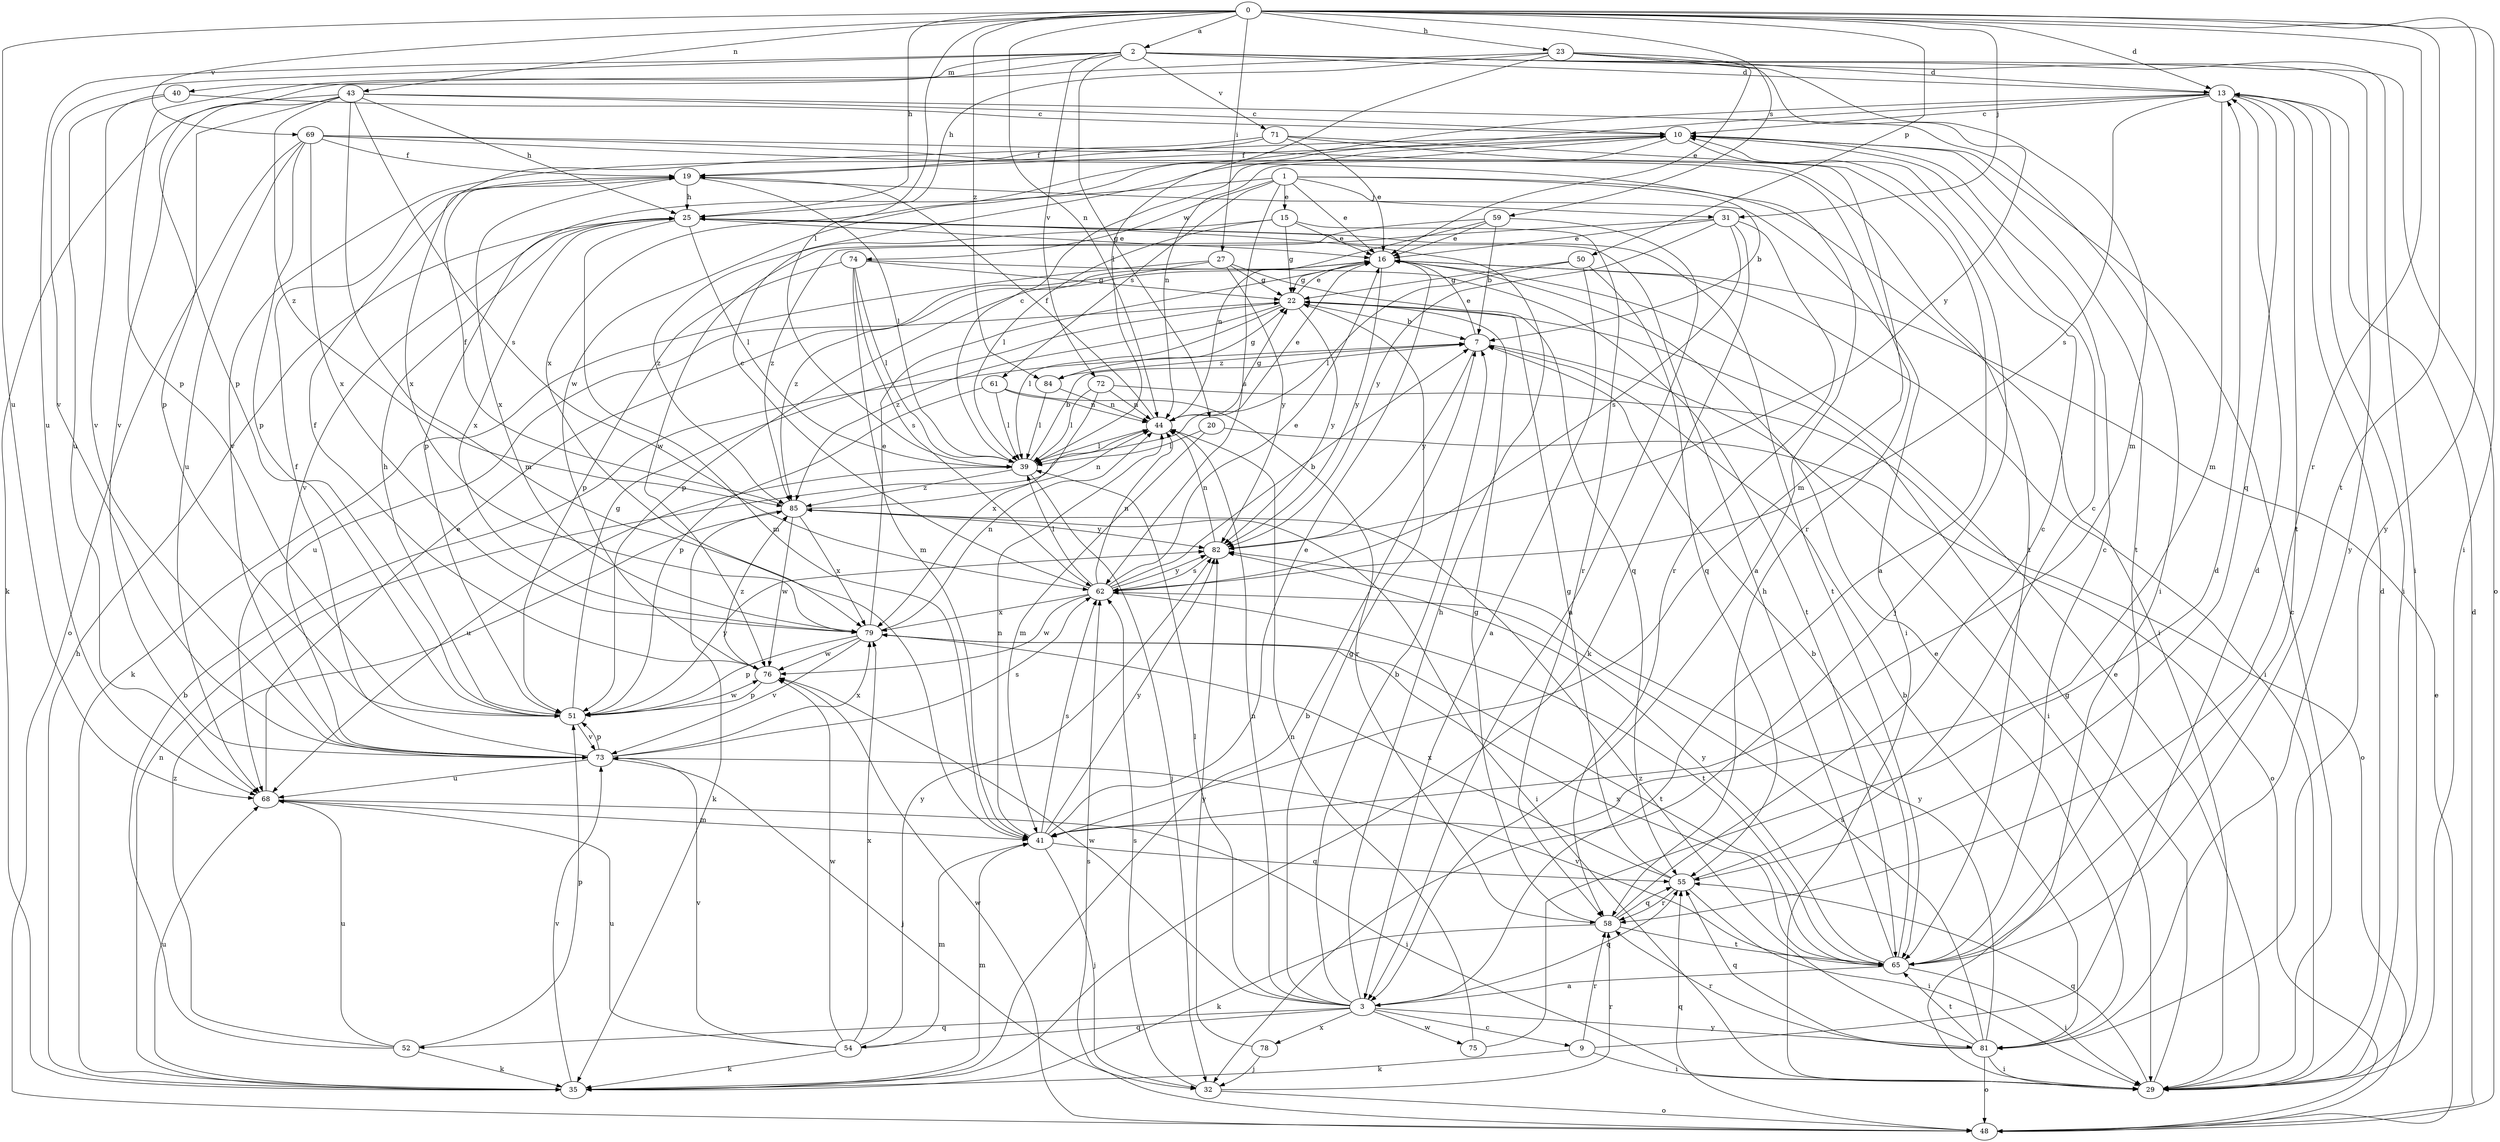strict digraph  {
0;
1;
2;
3;
7;
9;
10;
13;
15;
16;
19;
20;
22;
23;
25;
27;
29;
31;
32;
35;
39;
40;
41;
43;
44;
48;
50;
51;
52;
54;
55;
58;
59;
61;
62;
65;
68;
69;
71;
72;
73;
74;
75;
76;
78;
79;
81;
82;
84;
85;
0 -> 2  [label=a];
0 -> 13  [label=d];
0 -> 23  [label=h];
0 -> 25  [label=h];
0 -> 27  [label=i];
0 -> 29  [label=i];
0 -> 31  [label=j];
0 -> 39  [label=l];
0 -> 43  [label=n];
0 -> 44  [label=n];
0 -> 50  [label=p];
0 -> 58  [label=r];
0 -> 59  [label=s];
0 -> 65  [label=t];
0 -> 68  [label=u];
0 -> 69  [label=v];
0 -> 81  [label=y];
0 -> 84  [label=z];
1 -> 7  [label=b];
1 -> 15  [label=e];
1 -> 16  [label=e];
1 -> 29  [label=i];
1 -> 31  [label=j];
1 -> 51  [label=p];
1 -> 61  [label=s];
1 -> 62  [label=s];
1 -> 74  [label=w];
2 -> 13  [label=d];
2 -> 20  [label=g];
2 -> 29  [label=i];
2 -> 40  [label=m];
2 -> 48  [label=o];
2 -> 51  [label=p];
2 -> 68  [label=u];
2 -> 71  [label=v];
2 -> 72  [label=v];
2 -> 73  [label=v];
2 -> 81  [label=y];
3 -> 7  [label=b];
3 -> 9  [label=c];
3 -> 22  [label=g];
3 -> 25  [label=h];
3 -> 39  [label=l];
3 -> 44  [label=n];
3 -> 52  [label=q];
3 -> 54  [label=q];
3 -> 55  [label=q];
3 -> 75  [label=w];
3 -> 76  [label=w];
3 -> 78  [label=x];
3 -> 81  [label=y];
7 -> 16  [label=e];
7 -> 29  [label=i];
7 -> 82  [label=y];
7 -> 84  [label=z];
9 -> 13  [label=d];
9 -> 29  [label=i];
9 -> 35  [label=k];
9 -> 58  [label=r];
10 -> 19  [label=f];
10 -> 32  [label=j];
10 -> 44  [label=n];
10 -> 65  [label=t];
10 -> 73  [label=v];
13 -> 10  [label=c];
13 -> 29  [label=i];
13 -> 41  [label=m];
13 -> 55  [label=q];
13 -> 62  [label=s];
13 -> 65  [label=t];
13 -> 76  [label=w];
13 -> 79  [label=x];
15 -> 16  [label=e];
15 -> 22  [label=g];
15 -> 39  [label=l];
15 -> 58  [label=r];
15 -> 85  [label=z];
16 -> 22  [label=g];
16 -> 29  [label=i];
16 -> 51  [label=p];
16 -> 82  [label=y];
19 -> 25  [label=h];
19 -> 29  [label=i];
19 -> 39  [label=l];
19 -> 79  [label=x];
20 -> 39  [label=l];
20 -> 41  [label=m];
20 -> 48  [label=o];
22 -> 7  [label=b];
22 -> 16  [label=e];
22 -> 39  [label=l];
22 -> 68  [label=u];
22 -> 82  [label=y];
22 -> 85  [label=z];
23 -> 13  [label=d];
23 -> 16  [label=e];
23 -> 25  [label=h];
23 -> 39  [label=l];
23 -> 41  [label=m];
23 -> 51  [label=p];
23 -> 82  [label=y];
25 -> 16  [label=e];
25 -> 39  [label=l];
25 -> 41  [label=m];
25 -> 65  [label=t];
25 -> 73  [label=v];
25 -> 79  [label=x];
27 -> 22  [label=g];
27 -> 35  [label=k];
27 -> 55  [label=q];
27 -> 82  [label=y];
27 -> 85  [label=z];
29 -> 10  [label=c];
29 -> 13  [label=d];
29 -> 16  [label=e];
29 -> 22  [label=g];
29 -> 55  [label=q];
31 -> 16  [label=e];
31 -> 35  [label=k];
31 -> 58  [label=r];
31 -> 62  [label=s];
31 -> 82  [label=y];
31 -> 85  [label=z];
32 -> 48  [label=o];
32 -> 58  [label=r];
32 -> 62  [label=s];
35 -> 7  [label=b];
35 -> 25  [label=h];
35 -> 41  [label=m];
35 -> 44  [label=n];
35 -> 68  [label=u];
35 -> 73  [label=v];
39 -> 7  [label=b];
39 -> 10  [label=c];
39 -> 32  [label=j];
39 -> 68  [label=u];
39 -> 85  [label=z];
40 -> 10  [label=c];
40 -> 68  [label=u];
40 -> 73  [label=v];
41 -> 16  [label=e];
41 -> 32  [label=j];
41 -> 44  [label=n];
41 -> 55  [label=q];
41 -> 62  [label=s];
41 -> 82  [label=y];
43 -> 10  [label=c];
43 -> 25  [label=h];
43 -> 29  [label=i];
43 -> 35  [label=k];
43 -> 41  [label=m];
43 -> 51  [label=p];
43 -> 62  [label=s];
43 -> 73  [label=v];
43 -> 85  [label=z];
44 -> 16  [label=e];
44 -> 19  [label=f];
44 -> 22  [label=g];
44 -> 39  [label=l];
48 -> 13  [label=d];
48 -> 16  [label=e];
48 -> 55  [label=q];
48 -> 62  [label=s];
48 -> 76  [label=w];
50 -> 3  [label=a];
50 -> 22  [label=g];
50 -> 39  [label=l];
50 -> 55  [label=q];
51 -> 22  [label=g];
51 -> 25  [label=h];
51 -> 73  [label=v];
51 -> 76  [label=w];
51 -> 82  [label=y];
52 -> 7  [label=b];
52 -> 35  [label=k];
52 -> 51  [label=p];
52 -> 68  [label=u];
52 -> 85  [label=z];
54 -> 35  [label=k];
54 -> 41  [label=m];
54 -> 68  [label=u];
54 -> 73  [label=v];
54 -> 76  [label=w];
54 -> 79  [label=x];
54 -> 82  [label=y];
55 -> 10  [label=c];
55 -> 22  [label=g];
55 -> 29  [label=i];
55 -> 58  [label=r];
55 -> 79  [label=x];
58 -> 10  [label=c];
58 -> 22  [label=g];
58 -> 35  [label=k];
58 -> 55  [label=q];
58 -> 65  [label=t];
59 -> 3  [label=a];
59 -> 7  [label=b];
59 -> 16  [label=e];
59 -> 44  [label=n];
59 -> 76  [label=w];
61 -> 39  [label=l];
61 -> 44  [label=n];
61 -> 51  [label=p];
61 -> 58  [label=r];
62 -> 7  [label=b];
62 -> 10  [label=c];
62 -> 16  [label=e];
62 -> 39  [label=l];
62 -> 44  [label=n];
62 -> 65  [label=t];
62 -> 76  [label=w];
62 -> 79  [label=x];
62 -> 82  [label=y];
65 -> 3  [label=a];
65 -> 7  [label=b];
65 -> 10  [label=c];
65 -> 25  [label=h];
65 -> 29  [label=i];
65 -> 73  [label=v];
65 -> 79  [label=x];
65 -> 82  [label=y];
68 -> 16  [label=e];
68 -> 29  [label=i];
68 -> 41  [label=m];
69 -> 3  [label=a];
69 -> 19  [label=f];
69 -> 48  [label=o];
69 -> 51  [label=p];
69 -> 58  [label=r];
69 -> 65  [label=t];
69 -> 68  [label=u];
69 -> 79  [label=x];
71 -> 3  [label=a];
71 -> 16  [label=e];
71 -> 19  [label=f];
71 -> 41  [label=m];
71 -> 79  [label=x];
72 -> 39  [label=l];
72 -> 44  [label=n];
72 -> 48  [label=o];
72 -> 79  [label=x];
73 -> 19  [label=f];
73 -> 32  [label=j];
73 -> 51  [label=p];
73 -> 62  [label=s];
73 -> 68  [label=u];
73 -> 79  [label=x];
74 -> 22  [label=g];
74 -> 39  [label=l];
74 -> 41  [label=m];
74 -> 51  [label=p];
74 -> 62  [label=s];
74 -> 65  [label=t];
75 -> 13  [label=d];
75 -> 44  [label=n];
76 -> 19  [label=f];
76 -> 51  [label=p];
76 -> 85  [label=z];
78 -> 32  [label=j];
78 -> 82  [label=y];
79 -> 16  [label=e];
79 -> 44  [label=n];
79 -> 51  [label=p];
79 -> 65  [label=t];
79 -> 73  [label=v];
79 -> 76  [label=w];
81 -> 7  [label=b];
81 -> 16  [label=e];
81 -> 29  [label=i];
81 -> 48  [label=o];
81 -> 55  [label=q];
81 -> 58  [label=r];
81 -> 62  [label=s];
81 -> 65  [label=t];
81 -> 82  [label=y];
81 -> 85  [label=z];
82 -> 44  [label=n];
82 -> 62  [label=s];
84 -> 22  [label=g];
84 -> 39  [label=l];
84 -> 44  [label=n];
85 -> 19  [label=f];
85 -> 29  [label=i];
85 -> 35  [label=k];
85 -> 44  [label=n];
85 -> 76  [label=w];
85 -> 79  [label=x];
85 -> 82  [label=y];
}
